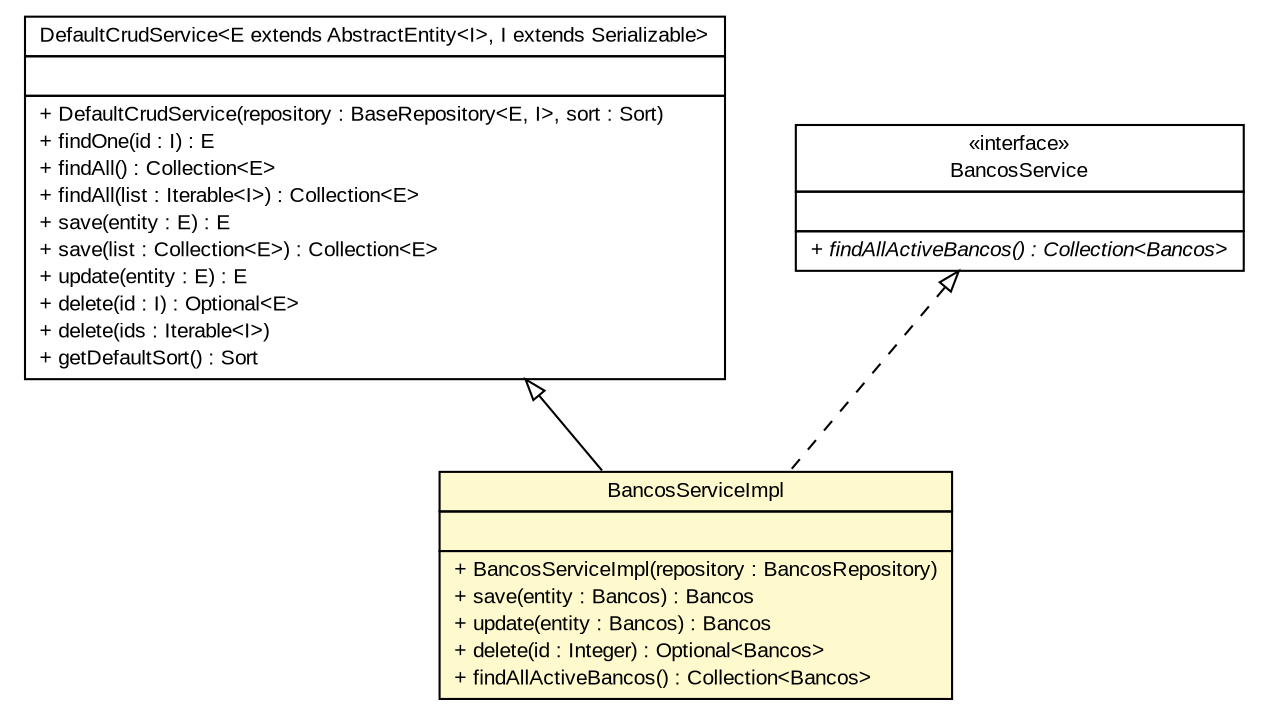 #!/usr/local/bin/dot
#
# Class diagram 
# Generated by UMLGraph version R5_6 (http://www.umlgraph.org/)
#

digraph G {
	edge [fontname="arial",fontsize=10,labelfontname="arial",labelfontsize=10];
	node [fontname="arial",fontsize=10,shape=plaintext];
	nodesep=0.25;
	ranksep=0.5;
	// br.gov.to.sefaz.business.service.impl.DefaultCrudService<E extends br.gov.to.sefaz.persistence.entity.AbstractEntity<I>, I extends java.io.Serializable>
	c55837 [label=<<table title="br.gov.to.sefaz.business.service.impl.DefaultCrudService" border="0" cellborder="1" cellspacing="0" cellpadding="2" port="p" href="../../../../../business/service/impl/DefaultCrudService.html">
		<tr><td><table border="0" cellspacing="0" cellpadding="1">
<tr><td align="center" balign="center"> DefaultCrudService&lt;E extends AbstractEntity&lt;I&gt;, I extends Serializable&gt; </td></tr>
		</table></td></tr>
		<tr><td><table border="0" cellspacing="0" cellpadding="1">
<tr><td align="left" balign="left">  </td></tr>
		</table></td></tr>
		<tr><td><table border="0" cellspacing="0" cellpadding="1">
<tr><td align="left" balign="left"> + DefaultCrudService(repository : BaseRepository&lt;E, I&gt;, sort : Sort) </td></tr>
<tr><td align="left" balign="left"> + findOne(id : I) : E </td></tr>
<tr><td align="left" balign="left"> + findAll() : Collection&lt;E&gt; </td></tr>
<tr><td align="left" balign="left"> + findAll(list : Iterable&lt;I&gt;) : Collection&lt;E&gt; </td></tr>
<tr><td align="left" balign="left"> + save(entity : E) : E </td></tr>
<tr><td align="left" balign="left"> + save(list : Collection&lt;E&gt;) : Collection&lt;E&gt; </td></tr>
<tr><td align="left" balign="left"> + update(entity : E) : E </td></tr>
<tr><td align="left" balign="left"> + delete(id : I) : Optional&lt;E&gt; </td></tr>
<tr><td align="left" balign="left"> + delete(ids : Iterable&lt;I&gt;) </td></tr>
<tr><td align="left" balign="left"> + getDefaultSort() : Sort </td></tr>
		</table></td></tr>
		</table>>, URL="../../../../../business/service/impl/DefaultCrudService.html", fontname="arial", fontcolor="black", fontsize=10.0];
	// br.gov.to.sefaz.arr.parametros.business.service.BancosService
	c56053 [label=<<table title="br.gov.to.sefaz.arr.parametros.business.service.BancosService" border="0" cellborder="1" cellspacing="0" cellpadding="2" port="p" href="../BancosService.html">
		<tr><td><table border="0" cellspacing="0" cellpadding="1">
<tr><td align="center" balign="center"> &#171;interface&#187; </td></tr>
<tr><td align="center" balign="center"> BancosService </td></tr>
		</table></td></tr>
		<tr><td><table border="0" cellspacing="0" cellpadding="1">
<tr><td align="left" balign="left">  </td></tr>
		</table></td></tr>
		<tr><td><table border="0" cellspacing="0" cellpadding="1">
<tr><td align="left" balign="left"><font face="arial italic" point-size="10.0"> + findAllActiveBancos() : Collection&lt;Bancos&gt; </font></td></tr>
		</table></td></tr>
		</table>>, URL="../BancosService.html", fontname="arial", fontcolor="black", fontsize=10.0];
	// br.gov.to.sefaz.arr.parametros.business.service.impl.BancosServiceImpl
	c56080 [label=<<table title="br.gov.to.sefaz.arr.parametros.business.service.impl.BancosServiceImpl" border="0" cellborder="1" cellspacing="0" cellpadding="2" port="p" bgcolor="lemonChiffon" href="./BancosServiceImpl.html">
		<tr><td><table border="0" cellspacing="0" cellpadding="1">
<tr><td align="center" balign="center"> BancosServiceImpl </td></tr>
		</table></td></tr>
		<tr><td><table border="0" cellspacing="0" cellpadding="1">
<tr><td align="left" balign="left">  </td></tr>
		</table></td></tr>
		<tr><td><table border="0" cellspacing="0" cellpadding="1">
<tr><td align="left" balign="left"> + BancosServiceImpl(repository : BancosRepository) </td></tr>
<tr><td align="left" balign="left"> + save(entity : Bancos) : Bancos </td></tr>
<tr><td align="left" balign="left"> + update(entity : Bancos) : Bancos </td></tr>
<tr><td align="left" balign="left"> + delete(id : Integer) : Optional&lt;Bancos&gt; </td></tr>
<tr><td align="left" balign="left"> + findAllActiveBancos() : Collection&lt;Bancos&gt; </td></tr>
		</table></td></tr>
		</table>>, URL="./BancosServiceImpl.html", fontname="arial", fontcolor="black", fontsize=10.0];
	//br.gov.to.sefaz.arr.parametros.business.service.impl.BancosServiceImpl extends br.gov.to.sefaz.business.service.impl.DefaultCrudService<br.gov.to.sefaz.arr.parametros.persistence.entity.Bancos, java.lang.Integer>
	c55837:p -> c56080:p [dir=back,arrowtail=empty];
	//br.gov.to.sefaz.arr.parametros.business.service.impl.BancosServiceImpl implements br.gov.to.sefaz.arr.parametros.business.service.BancosService
	c56053:p -> c56080:p [dir=back,arrowtail=empty,style=dashed];
}

